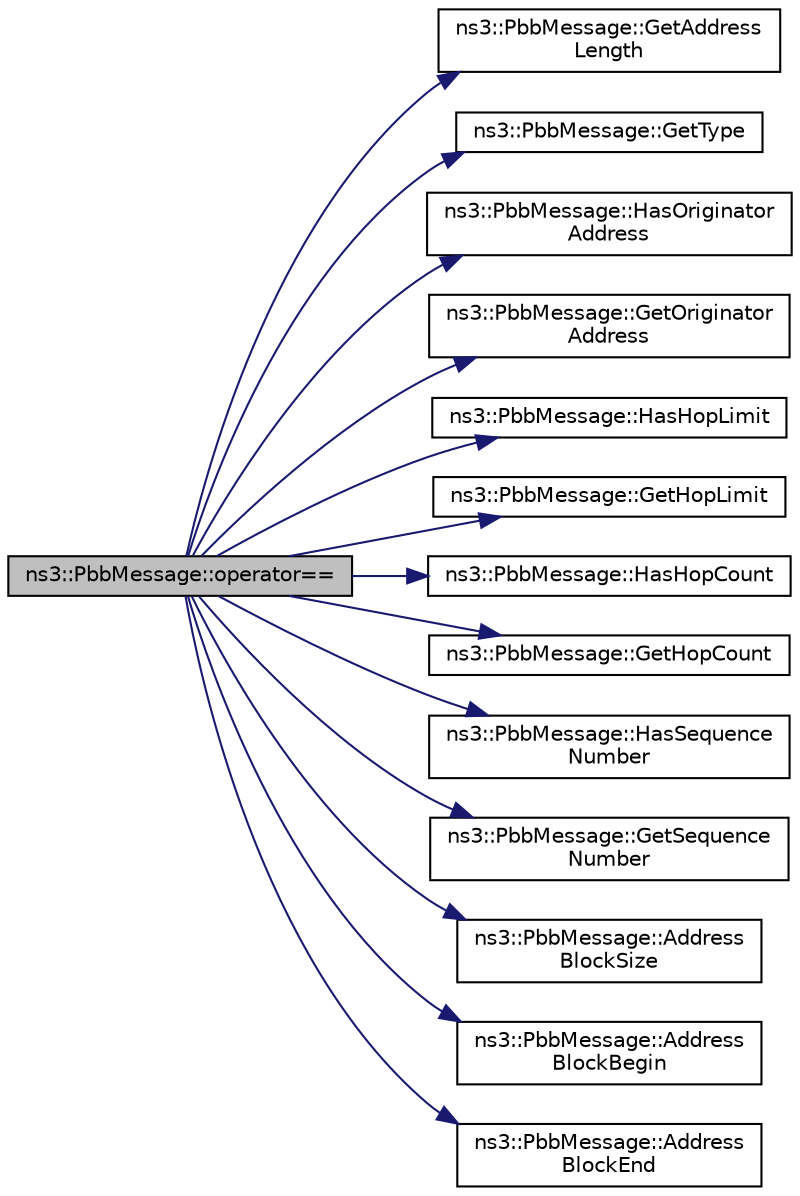 digraph "ns3::PbbMessage::operator=="
{
  edge [fontname="Helvetica",fontsize="10",labelfontname="Helvetica",labelfontsize="10"];
  node [fontname="Helvetica",fontsize="10",shape=record];
  rankdir="LR";
  Node1 [label="ns3::PbbMessage::operator==",height=0.2,width=0.4,color="black", fillcolor="grey75", style="filled", fontcolor="black"];
  Node1 -> Node2 [color="midnightblue",fontsize="10",style="solid"];
  Node2 [label="ns3::PbbMessage::GetAddress\lLength",height=0.2,width=0.4,color="black", fillcolor="white", style="filled",URL="$d7/d6a/classns3_1_1PbbMessage.html#abc3011e4ca197ddc8ae7a9a1f18d779f",tooltip="Returns address length (IPV4 3 or IPV6 15) "];
  Node1 -> Node3 [color="midnightblue",fontsize="10",style="solid"];
  Node3 [label="ns3::PbbMessage::GetType",height=0.2,width=0.4,color="black", fillcolor="white", style="filled",URL="$d7/d6a/classns3_1_1PbbMessage.html#ad720b67118bbe16669019b7344903cd9"];
  Node1 -> Node4 [color="midnightblue",fontsize="10",style="solid"];
  Node4 [label="ns3::PbbMessage::HasOriginator\lAddress",height=0.2,width=0.4,color="black", fillcolor="white", style="filled",URL="$d7/d6a/classns3_1_1PbbMessage.html#a7d64dd0abb8306bb13cb6f1124f35c3c",tooltip="Tests whether or not this message has an originator address. "];
  Node1 -> Node5 [color="midnightblue",fontsize="10",style="solid"];
  Node5 [label="ns3::PbbMessage::GetOriginator\lAddress",height=0.2,width=0.4,color="black", fillcolor="white", style="filled",URL="$d7/d6a/classns3_1_1PbbMessage.html#a28eaf6a89ecf70e54ecf4ae11971f074"];
  Node1 -> Node6 [color="midnightblue",fontsize="10",style="solid"];
  Node6 [label="ns3::PbbMessage::HasHopLimit",height=0.2,width=0.4,color="black", fillcolor="white", style="filled",URL="$d7/d6a/classns3_1_1PbbMessage.html#a5bad52e536a9a2116a7f66b3c8d2054b",tooltip="Tests whether or not this message has a hop limit. "];
  Node1 -> Node7 [color="midnightblue",fontsize="10",style="solid"];
  Node7 [label="ns3::PbbMessage::GetHopLimit",height=0.2,width=0.4,color="black", fillcolor="white", style="filled",URL="$d7/d6a/classns3_1_1PbbMessage.html#a938893c819b1f04baa8738cbc3ea6d19"];
  Node1 -> Node8 [color="midnightblue",fontsize="10",style="solid"];
  Node8 [label="ns3::PbbMessage::HasHopCount",height=0.2,width=0.4,color="black", fillcolor="white", style="filled",URL="$d7/d6a/classns3_1_1PbbMessage.html#ac6c535503fda3849f8ab99792416efd2",tooltip="Tests whether or not this message has a hop count. "];
  Node1 -> Node9 [color="midnightblue",fontsize="10",style="solid"];
  Node9 [label="ns3::PbbMessage::GetHopCount",height=0.2,width=0.4,color="black", fillcolor="white", style="filled",URL="$d7/d6a/classns3_1_1PbbMessage.html#a1941a4d881175d211f12970b54ceb483"];
  Node1 -> Node10 [color="midnightblue",fontsize="10",style="solid"];
  Node10 [label="ns3::PbbMessage::HasSequence\lNumber",height=0.2,width=0.4,color="black", fillcolor="white", style="filled",URL="$d7/d6a/classns3_1_1PbbMessage.html#a1b3faaca8d6f9b2ca7c1abe5a7a72d82",tooltip="Tests whether or not this message has a sequence number. "];
  Node1 -> Node11 [color="midnightblue",fontsize="10",style="solid"];
  Node11 [label="ns3::PbbMessage::GetSequence\lNumber",height=0.2,width=0.4,color="black", fillcolor="white", style="filled",URL="$d7/d6a/classns3_1_1PbbMessage.html#a4312b39be08a4091f7bee30978ecdfa2"];
  Node1 -> Node12 [color="midnightblue",fontsize="10",style="solid"];
  Node12 [label="ns3::PbbMessage::Address\lBlockSize",height=0.2,width=0.4,color="black", fillcolor="white", style="filled",URL="$d7/d6a/classns3_1_1PbbMessage.html#a65053d3200c0be94b7c4a515f93f9403"];
  Node1 -> Node13 [color="midnightblue",fontsize="10",style="solid"];
  Node13 [label="ns3::PbbMessage::Address\lBlockBegin",height=0.2,width=0.4,color="black", fillcolor="white", style="filled",URL="$d7/d6a/classns3_1_1PbbMessage.html#a389f90196ba0745c85d0d4c3634a9a7a"];
  Node1 -> Node14 [color="midnightblue",fontsize="10",style="solid"];
  Node14 [label="ns3::PbbMessage::Address\lBlockEnd",height=0.2,width=0.4,color="black", fillcolor="white", style="filled",URL="$d7/d6a/classns3_1_1PbbMessage.html#a4345c092167c0e61584a7bbe2f5e73cb"];
}
